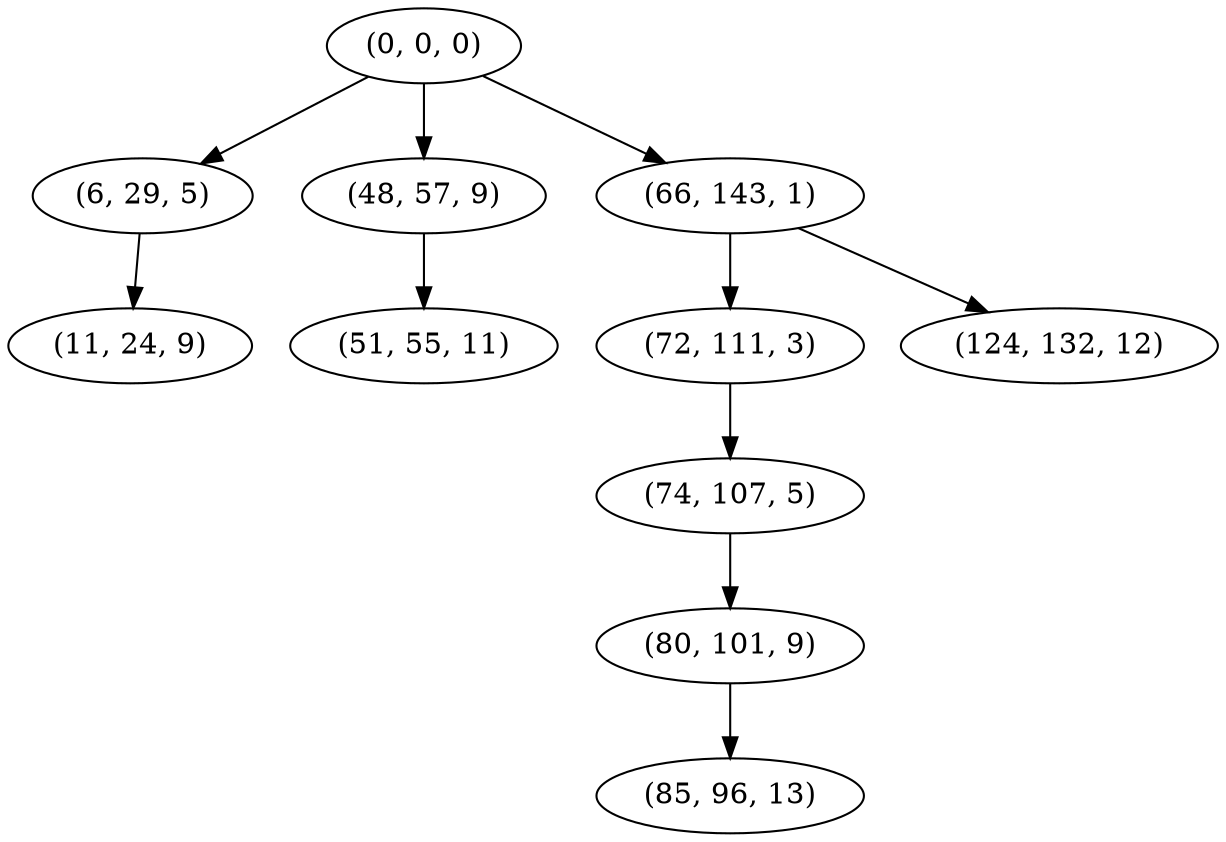 digraph tree {
    "(0, 0, 0)";
    "(6, 29, 5)";
    "(11, 24, 9)";
    "(48, 57, 9)";
    "(51, 55, 11)";
    "(66, 143, 1)";
    "(72, 111, 3)";
    "(74, 107, 5)";
    "(80, 101, 9)";
    "(85, 96, 13)";
    "(124, 132, 12)";
    "(0, 0, 0)" -> "(6, 29, 5)";
    "(0, 0, 0)" -> "(48, 57, 9)";
    "(0, 0, 0)" -> "(66, 143, 1)";
    "(6, 29, 5)" -> "(11, 24, 9)";
    "(48, 57, 9)" -> "(51, 55, 11)";
    "(66, 143, 1)" -> "(72, 111, 3)";
    "(66, 143, 1)" -> "(124, 132, 12)";
    "(72, 111, 3)" -> "(74, 107, 5)";
    "(74, 107, 5)" -> "(80, 101, 9)";
    "(80, 101, 9)" -> "(85, 96, 13)";
}
